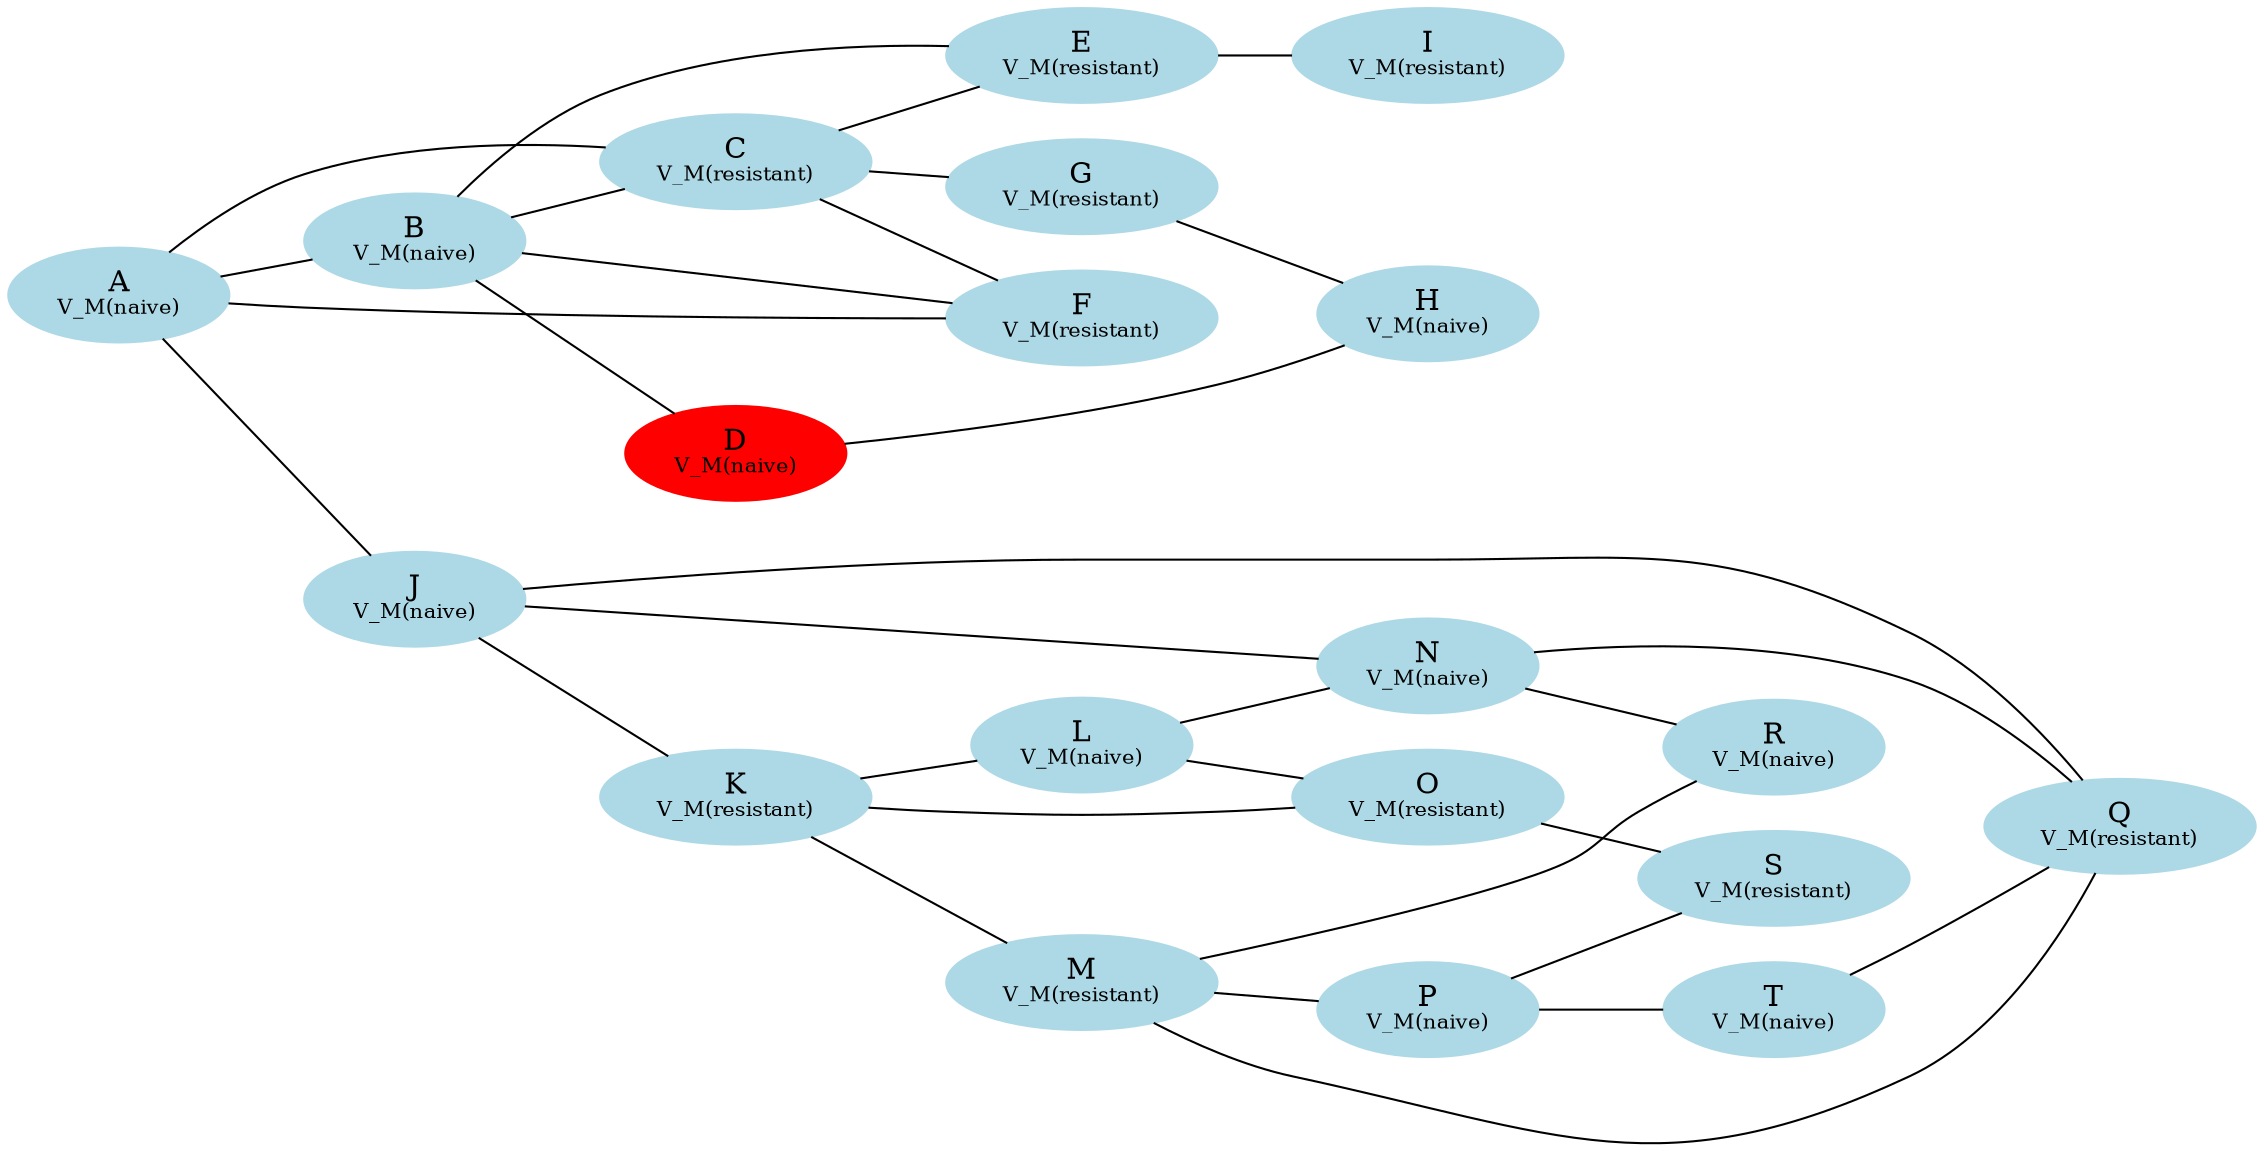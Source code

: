 graph {
 rankdir=LR;
A[label=<A<BR /><FONT POINT-SIZE="10">V_M(naive)</FONT>>,style=filled, color=lightblue];
B[label=<B<BR /><FONT POINT-SIZE="10">V_M(naive)</FONT>>,style=filled, color=lightblue];
C[label=<C<BR /><FONT POINT-SIZE="10">V_M(resistant)</FONT>>,style=filled, color=lightblue];
D[label=<D<BR /><FONT POINT-SIZE="10">V_M(naive)</FONT>>,style=filled, color=red];
E[label=<E<BR /><FONT POINT-SIZE="10">V_M(resistant)</FONT>>,style=filled, color=lightblue];
F[label=<F<BR /><FONT POINT-SIZE="10">V_M(resistant)</FONT>>,style=filled, color=lightblue];
G[label=<G<BR /><FONT POINT-SIZE="10">V_M(resistant)</FONT>>,style=filled, color=lightblue];
H[label=<H<BR /><FONT POINT-SIZE="10">V_M(naive)</FONT>>,style=filled, color=lightblue];
I[label=<I<BR /><FONT POINT-SIZE="10">V_M(resistant)</FONT>>,style=filled, color=lightblue];
J[label=<J<BR /><FONT POINT-SIZE="10">V_M(naive)</FONT>>,style=filled, color=lightblue];
K[label=<K<BR /><FONT POINT-SIZE="10">V_M(resistant)</FONT>>,style=filled, color=lightblue];
L[label=<L<BR /><FONT POINT-SIZE="10">V_M(naive)</FONT>>,style=filled, color=lightblue];
M[label=<M<BR /><FONT POINT-SIZE="10">V_M(resistant)</FONT>>,style=filled, color=lightblue];
N[label=<N<BR /><FONT POINT-SIZE="10">V_M(naive)</FONT>>,style=filled, color=lightblue];
O[label=<O<BR /><FONT POINT-SIZE="10">V_M(resistant)</FONT>>,style=filled, color=lightblue];
P[label=<P<BR /><FONT POINT-SIZE="10">V_M(naive)</FONT>>,style=filled, color=lightblue];
Q[label=<Q<BR /><FONT POINT-SIZE="10">V_M(resistant)</FONT>>,style=filled, color=lightblue];
R[label=<R<BR /><FONT POINT-SIZE="10">V_M(naive)</FONT>>,style=filled, color=lightblue];
S[label=<S<BR /><FONT POINT-SIZE="10">V_M(resistant)</FONT>>,style=filled, color=lightblue];
T[label=<T<BR /><FONT POINT-SIZE="10">V_M(naive)</FONT>>,style=filled, color=lightblue];
A -- {{B C J F }}
B -- {{D E C F }}
C -- {{F G E }}
D -- {{H }}
E -- {{I }}
F -- {{}}
G -- {{H }}
H -- {{}}
I -- {{}}
J -- {{K Q N }}
K -- {{L M O }}
L -- {{N O }}
M -- {{P Q R }}
N -- {{R Q }}
O -- {{S }}
P -- {{T S }}
Q -- {{}}
R -- {{}}
S -- {{}}
T -- {{Q }}
}